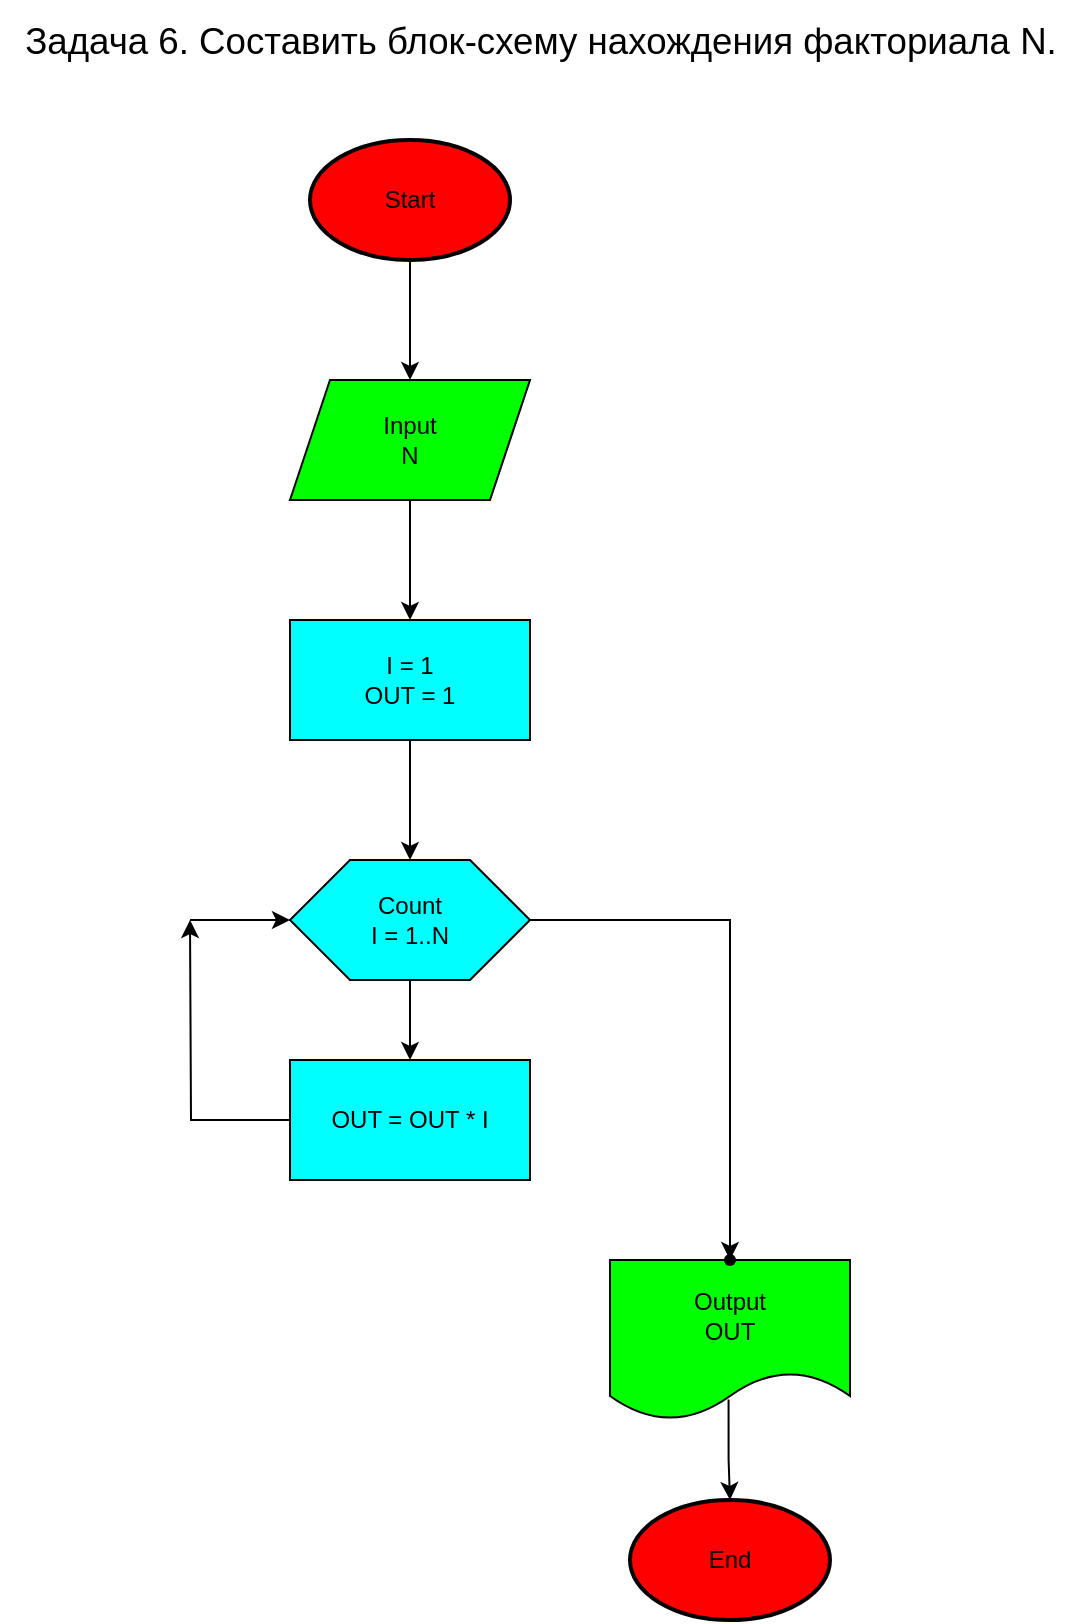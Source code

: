 <mxfile version="20.2.0" type="github">
  <diagram id="C5RBs43oDa-KdzZeNtuy" name="Page-1">
    <mxGraphModel dx="914" dy="534" grid="1" gridSize="10" guides="1" tooltips="1" connect="1" arrows="1" fold="1" page="1" pageScale="1" pageWidth="827" pageHeight="1169" math="1" shadow="0">
      <root>
        <mxCell id="WIyWlLk6GJQsqaUBKTNV-0" />
        <mxCell id="WIyWlLk6GJQsqaUBKTNV-1" parent="WIyWlLk6GJQsqaUBKTNV-0" />
        <mxCell id="txWmI85OTP2UU9v07WUH-6" value="" style="edgeStyle=orthogonalEdgeStyle;rounded=0;orthogonalLoop=1;jettySize=auto;html=1;fontColor=#000000;" edge="1" parent="WIyWlLk6GJQsqaUBKTNV-1" source="bkmcW2qwPOxSgzUlpzTJ-0" target="bkmcW2qwPOxSgzUlpzTJ-3">
          <mxGeometry relative="1" as="geometry" />
        </mxCell>
        <mxCell id="bkmcW2qwPOxSgzUlpzTJ-0" value="Start" style="strokeWidth=2;html=1;shape=mxgraph.flowchart.start_1;whiteSpace=wrap;fillColor=#FF0000;" parent="WIyWlLk6GJQsqaUBKTNV-1" vertex="1">
          <mxGeometry x="290" y="80" width="100" height="60" as="geometry" />
        </mxCell>
        <mxCell id="bkmcW2qwPOxSgzUlpzTJ-2" value="&lt;span dir=&quot;ltr&quot; role=&quot;presentation&quot; style=&quot;left: 120px; top: 187.532px; font-size: 18.333px; font-family: sans-serif; transform: scaleX(0.999);&quot;&gt;Задача 6. Составить блок-схему нахождения факториала N.&lt;/span&gt;" style="text;html=1;align=center;verticalAlign=middle;resizable=0;points=[];autosize=1;strokeColor=none;fillColor=none;" parent="WIyWlLk6GJQsqaUBKTNV-1" vertex="1">
          <mxGeometry x="135" y="10" width="540" height="40" as="geometry" />
        </mxCell>
        <mxCell id="bkmcW2qwPOxSgzUlpzTJ-8" value="" style="edgeStyle=orthogonalEdgeStyle;rounded=0;orthogonalLoop=1;jettySize=auto;html=1;" parent="WIyWlLk6GJQsqaUBKTNV-1" source="bkmcW2qwPOxSgzUlpzTJ-3" target="bkmcW2qwPOxSgzUlpzTJ-5" edge="1">
          <mxGeometry relative="1" as="geometry" />
        </mxCell>
        <mxCell id="bkmcW2qwPOxSgzUlpzTJ-3" value="&lt;div&gt;Input&lt;/div&gt;&lt;div&gt;N&lt;br&gt;&lt;/div&gt;" style="shape=parallelogram;perimeter=parallelogramPerimeter;whiteSpace=wrap;html=1;fixedSize=1;fillColor=#00FF00;" parent="WIyWlLk6GJQsqaUBKTNV-1" vertex="1">
          <mxGeometry x="280" y="200" width="120" height="60" as="geometry" />
        </mxCell>
        <mxCell id="txWmI85OTP2UU9v07WUH-13" value="" style="edgeStyle=orthogonalEdgeStyle;rounded=0;orthogonalLoop=1;jettySize=auto;html=1;fontColor=#000000;" edge="1" parent="WIyWlLk6GJQsqaUBKTNV-1" source="bkmcW2qwPOxSgzUlpzTJ-5" target="txWmI85OTP2UU9v07WUH-4">
          <mxGeometry relative="1" as="geometry" />
        </mxCell>
        <mxCell id="bkmcW2qwPOxSgzUlpzTJ-5" value="&lt;div&gt;I = 1&lt;/div&gt;&lt;div&gt;OUT = 1&lt;br&gt;&lt;/div&gt;" style="rounded=0;whiteSpace=wrap;html=1;fillColor=#00FFFF;" parent="WIyWlLk6GJQsqaUBKTNV-1" vertex="1">
          <mxGeometry x="280" y="320" width="120" height="60" as="geometry" />
        </mxCell>
        <mxCell id="bkmcW2qwPOxSgzUlpzTJ-14" value="" style="edgeStyle=orthogonalEdgeStyle;rounded=0;orthogonalLoop=1;jettySize=auto;html=1;fontColor=#00FF00;exitX=0.494;exitY=0.872;exitDx=0;exitDy=0;exitPerimeter=0;" parent="WIyWlLk6GJQsqaUBKTNV-1" source="bkmcW2qwPOxSgzUlpzTJ-11" target="bkmcW2qwPOxSgzUlpzTJ-13" edge="1">
          <mxGeometry relative="1" as="geometry" />
        </mxCell>
        <mxCell id="bkmcW2qwPOxSgzUlpzTJ-11" value="&lt;div&gt;Output&lt;/div&gt;&lt;div&gt;OUT&lt;br&gt;&lt;/div&gt;" style="shape=document;whiteSpace=wrap;html=1;boundedLbl=1;fillColor=#00FF00;" parent="WIyWlLk6GJQsqaUBKTNV-1" vertex="1">
          <mxGeometry x="440" y="640" width="120" height="80" as="geometry" />
        </mxCell>
        <mxCell id="bkmcW2qwPOxSgzUlpzTJ-13" value="End" style="strokeWidth=2;html=1;shape=mxgraph.flowchart.start_1;whiteSpace=wrap;fillColor=#FF0000;" parent="WIyWlLk6GJQsqaUBKTNV-1" vertex="1">
          <mxGeometry x="450" y="760" width="100" height="60" as="geometry" />
        </mxCell>
        <mxCell id="txWmI85OTP2UU9v07WUH-7" value="" style="edgeStyle=orthogonalEdgeStyle;rounded=0;orthogonalLoop=1;jettySize=auto;html=1;fontColor=#000000;" edge="1" parent="WIyWlLk6GJQsqaUBKTNV-1" source="txWmI85OTP2UU9v07WUH-4" target="txWmI85OTP2UU9v07WUH-5">
          <mxGeometry relative="1" as="geometry" />
        </mxCell>
        <mxCell id="txWmI85OTP2UU9v07WUH-12" value="" style="edgeStyle=orthogonalEdgeStyle;rounded=0;orthogonalLoop=1;jettySize=auto;html=1;fontColor=#000000;" edge="1" parent="WIyWlLk6GJQsqaUBKTNV-1" source="txWmI85OTP2UU9v07WUH-4" target="txWmI85OTP2UU9v07WUH-11">
          <mxGeometry relative="1" as="geometry" />
        </mxCell>
        <mxCell id="txWmI85OTP2UU9v07WUH-4" value="&lt;div&gt;Count&lt;/div&gt;&lt;div&gt;I = 1..N&lt;/div&gt;" style="shape=hexagon;perimeter=hexagonPerimeter2;whiteSpace=wrap;html=1;fillColor=#00FFFF;" vertex="1" parent="WIyWlLk6GJQsqaUBKTNV-1">
          <mxGeometry x="280" y="440" width="120" height="60" as="geometry" />
        </mxCell>
        <mxCell id="txWmI85OTP2UU9v07WUH-9" value="" style="edgeStyle=orthogonalEdgeStyle;rounded=0;orthogonalLoop=1;jettySize=auto;html=1;fontColor=#000000;" edge="1" parent="WIyWlLk6GJQsqaUBKTNV-1" source="txWmI85OTP2UU9v07WUH-5">
          <mxGeometry relative="1" as="geometry">
            <mxPoint x="230" y="470" as="targetPoint" />
          </mxGeometry>
        </mxCell>
        <mxCell id="txWmI85OTP2UU9v07WUH-5" value="OUT = OUT * I" style="rounded=0;whiteSpace=wrap;html=1;fillColor=#00FFFF;" vertex="1" parent="WIyWlLk6GJQsqaUBKTNV-1">
          <mxGeometry x="280" y="540" width="120" height="60" as="geometry" />
        </mxCell>
        <mxCell id="txWmI85OTP2UU9v07WUH-10" value="" style="edgeStyle=orthogonalEdgeStyle;rounded=0;orthogonalLoop=1;jettySize=auto;html=1;fontColor=#000000;" edge="1" parent="WIyWlLk6GJQsqaUBKTNV-1">
          <mxGeometry relative="1" as="geometry">
            <mxPoint x="230" y="470" as="sourcePoint" />
            <mxPoint x="280" y="470" as="targetPoint" />
          </mxGeometry>
        </mxCell>
        <mxCell id="txWmI85OTP2UU9v07WUH-11" value="" style="shape=waypoint;sketch=0;size=6;pointerEvents=1;points=[];fillColor=#00FFFF;resizable=0;rotatable=0;perimeter=centerPerimeter;snapToPoint=1;" vertex="1" parent="WIyWlLk6GJQsqaUBKTNV-1">
          <mxGeometry x="480" y="620" width="40" height="40" as="geometry" />
        </mxCell>
      </root>
    </mxGraphModel>
  </diagram>
</mxfile>
